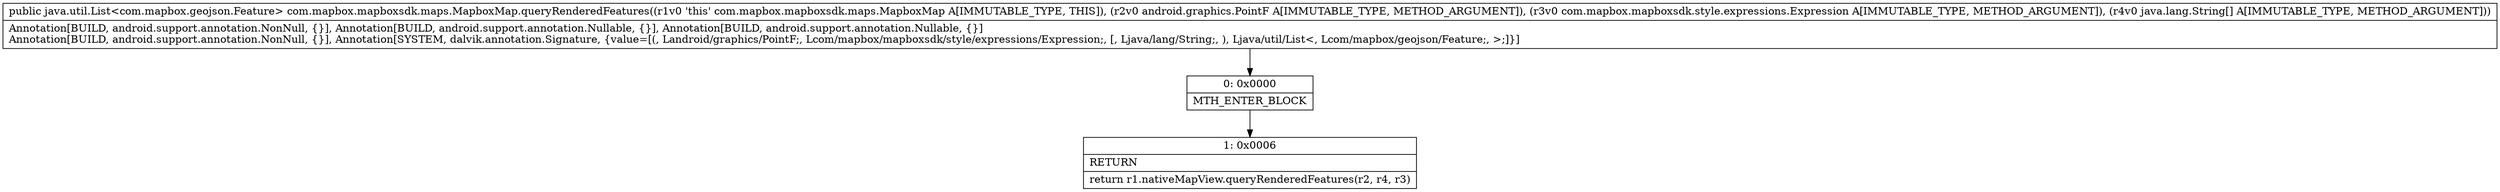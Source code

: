 digraph "CFG forcom.mapbox.mapboxsdk.maps.MapboxMap.queryRenderedFeatures(Landroid\/graphics\/PointF;Lcom\/mapbox\/mapboxsdk\/style\/expressions\/Expression;[Ljava\/lang\/String;)Ljava\/util\/List;" {
Node_0 [shape=record,label="{0\:\ 0x0000|MTH_ENTER_BLOCK\l}"];
Node_1 [shape=record,label="{1\:\ 0x0006|RETURN\l|return r1.nativeMapView.queryRenderedFeatures(r2, r4, r3)\l}"];
MethodNode[shape=record,label="{public java.util.List\<com.mapbox.geojson.Feature\> com.mapbox.mapboxsdk.maps.MapboxMap.queryRenderedFeatures((r1v0 'this' com.mapbox.mapboxsdk.maps.MapboxMap A[IMMUTABLE_TYPE, THIS]), (r2v0 android.graphics.PointF A[IMMUTABLE_TYPE, METHOD_ARGUMENT]), (r3v0 com.mapbox.mapboxsdk.style.expressions.Expression A[IMMUTABLE_TYPE, METHOD_ARGUMENT]), (r4v0 java.lang.String[] A[IMMUTABLE_TYPE, METHOD_ARGUMENT]))  | Annotation[BUILD, android.support.annotation.NonNull, \{\}], Annotation[BUILD, android.support.annotation.Nullable, \{\}], Annotation[BUILD, android.support.annotation.Nullable, \{\}]\lAnnotation[BUILD, android.support.annotation.NonNull, \{\}], Annotation[SYSTEM, dalvik.annotation.Signature, \{value=[(, Landroid\/graphics\/PointF;, Lcom\/mapbox\/mapboxsdk\/style\/expressions\/Expression;, [, Ljava\/lang\/String;, ), Ljava\/util\/List\<, Lcom\/mapbox\/geojson\/Feature;, \>;]\}]\l}"];
MethodNode -> Node_0;
Node_0 -> Node_1;
}

